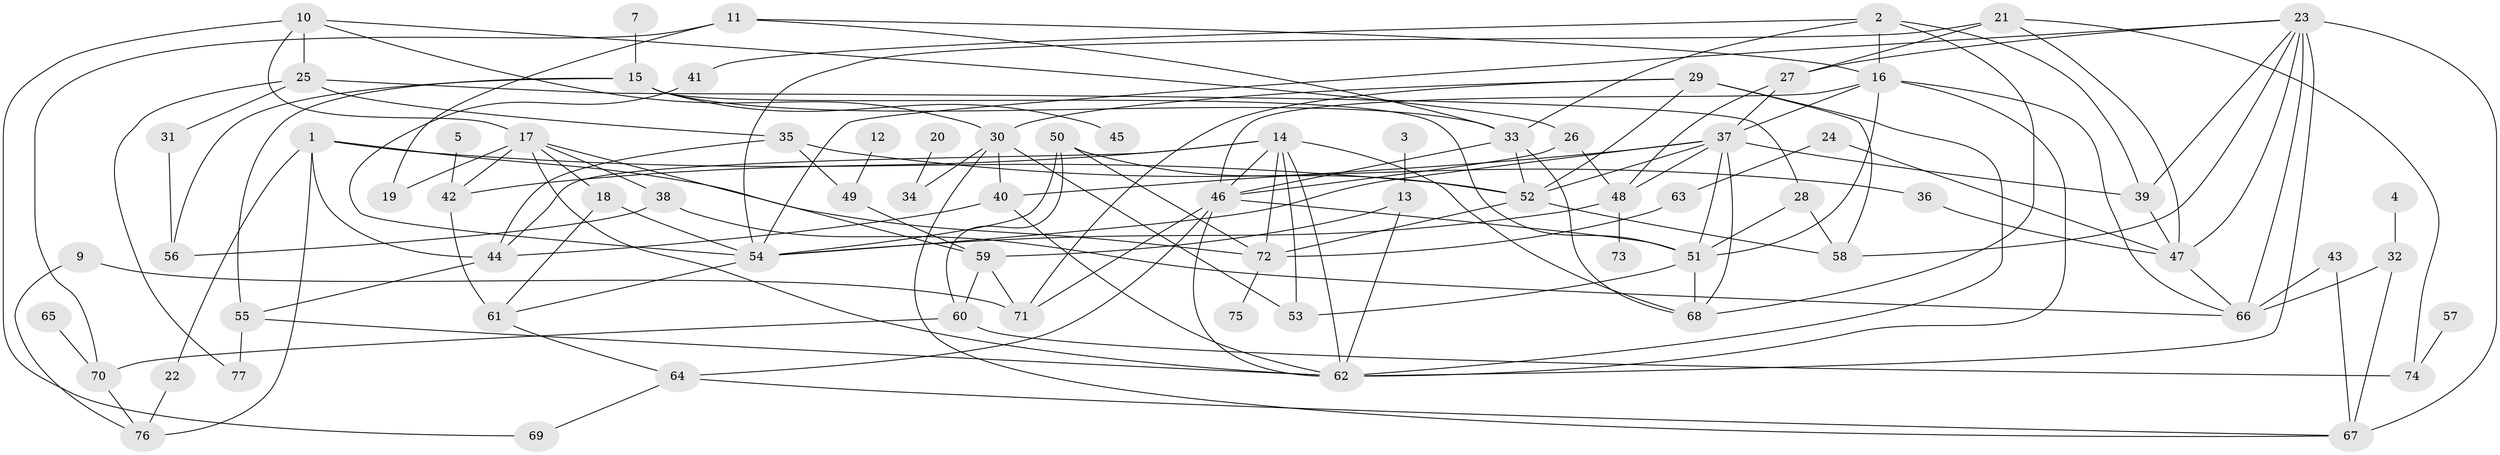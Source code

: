 // original degree distribution, {3: 0.25, 5: 0.125, 2: 0.21875, 4: 0.171875, 1: 0.1328125, 0: 0.015625, 8: 0.015625, 6: 0.0625, 7: 0.0078125}
// Generated by graph-tools (version 1.1) at 2025/35/03/04/25 23:35:55]
// undirected, 75 vertices, 146 edges
graph export_dot {
  node [color=gray90,style=filled];
  1;
  2;
  3;
  4;
  5;
  7;
  9;
  10;
  11;
  12;
  13;
  14;
  15;
  16;
  17;
  18;
  19;
  20;
  21;
  22;
  23;
  24;
  25;
  26;
  27;
  28;
  29;
  30;
  31;
  32;
  33;
  34;
  35;
  36;
  37;
  38;
  39;
  40;
  41;
  42;
  43;
  44;
  45;
  46;
  47;
  48;
  49;
  50;
  51;
  52;
  53;
  54;
  55;
  56;
  57;
  58;
  59;
  60;
  61;
  62;
  63;
  64;
  65;
  66;
  67;
  68;
  69;
  70;
  71;
  72;
  73;
  74;
  75;
  76;
  77;
  1 -- 22 [weight=1.0];
  1 -- 44 [weight=1.0];
  1 -- 52 [weight=1.0];
  1 -- 72 [weight=1.0];
  1 -- 76 [weight=1.0];
  2 -- 16 [weight=1.0];
  2 -- 33 [weight=1.0];
  2 -- 39 [weight=1.0];
  2 -- 41 [weight=1.0];
  2 -- 68 [weight=1.0];
  3 -- 13 [weight=1.0];
  4 -- 32 [weight=1.0];
  5 -- 42 [weight=1.0];
  7 -- 15 [weight=1.0];
  9 -- 71 [weight=1.0];
  9 -- 76 [weight=1.0];
  10 -- 17 [weight=1.0];
  10 -- 25 [weight=1.0];
  10 -- 26 [weight=1.0];
  10 -- 30 [weight=1.0];
  10 -- 69 [weight=1.0];
  11 -- 16 [weight=1.0];
  11 -- 19 [weight=1.0];
  11 -- 33 [weight=1.0];
  11 -- 70 [weight=1.0];
  12 -- 49 [weight=1.0];
  13 -- 59 [weight=1.0];
  13 -- 62 [weight=1.0];
  14 -- 42 [weight=1.0];
  14 -- 44 [weight=1.0];
  14 -- 46 [weight=1.0];
  14 -- 53 [weight=1.0];
  14 -- 62 [weight=2.0];
  14 -- 68 [weight=1.0];
  14 -- 72 [weight=1.0];
  15 -- 33 [weight=1.0];
  15 -- 45 [weight=1.0];
  15 -- 51 [weight=1.0];
  15 -- 55 [weight=1.0];
  15 -- 56 [weight=1.0];
  16 -- 37 [weight=1.0];
  16 -- 46 [weight=1.0];
  16 -- 51 [weight=1.0];
  16 -- 62 [weight=1.0];
  16 -- 66 [weight=1.0];
  17 -- 18 [weight=1.0];
  17 -- 19 [weight=1.0];
  17 -- 38 [weight=1.0];
  17 -- 42 [weight=1.0];
  17 -- 59 [weight=1.0];
  17 -- 62 [weight=1.0];
  18 -- 54 [weight=1.0];
  18 -- 61 [weight=1.0];
  20 -- 34 [weight=1.0];
  21 -- 27 [weight=1.0];
  21 -- 47 [weight=1.0];
  21 -- 54 [weight=1.0];
  21 -- 74 [weight=1.0];
  22 -- 76 [weight=1.0];
  23 -- 27 [weight=1.0];
  23 -- 39 [weight=1.0];
  23 -- 47 [weight=1.0];
  23 -- 54 [weight=1.0];
  23 -- 58 [weight=1.0];
  23 -- 62 [weight=1.0];
  23 -- 66 [weight=2.0];
  23 -- 67 [weight=2.0];
  24 -- 47 [weight=1.0];
  24 -- 63 [weight=1.0];
  25 -- 28 [weight=1.0];
  25 -- 31 [weight=1.0];
  25 -- 35 [weight=1.0];
  25 -- 77 [weight=1.0];
  26 -- 46 [weight=1.0];
  26 -- 48 [weight=1.0];
  27 -- 37 [weight=1.0];
  27 -- 48 [weight=1.0];
  28 -- 51 [weight=1.0];
  28 -- 58 [weight=1.0];
  29 -- 30 [weight=1.0];
  29 -- 52 [weight=1.0];
  29 -- 58 [weight=2.0];
  29 -- 62 [weight=1.0];
  29 -- 71 [weight=1.0];
  30 -- 34 [weight=1.0];
  30 -- 40 [weight=1.0];
  30 -- 53 [weight=1.0];
  30 -- 67 [weight=1.0];
  31 -- 56 [weight=1.0];
  32 -- 66 [weight=1.0];
  32 -- 67 [weight=1.0];
  33 -- 46 [weight=1.0];
  33 -- 52 [weight=1.0];
  33 -- 68 [weight=1.0];
  35 -- 36 [weight=1.0];
  35 -- 44 [weight=1.0];
  35 -- 49 [weight=1.0];
  36 -- 47 [weight=1.0];
  37 -- 39 [weight=1.0];
  37 -- 40 [weight=1.0];
  37 -- 48 [weight=1.0];
  37 -- 51 [weight=1.0];
  37 -- 52 [weight=1.0];
  37 -- 54 [weight=1.0];
  37 -- 68 [weight=1.0];
  38 -- 56 [weight=1.0];
  38 -- 66 [weight=1.0];
  39 -- 47 [weight=1.0];
  40 -- 44 [weight=1.0];
  40 -- 62 [weight=1.0];
  41 -- 54 [weight=1.0];
  42 -- 61 [weight=1.0];
  43 -- 66 [weight=2.0];
  43 -- 67 [weight=1.0];
  44 -- 55 [weight=1.0];
  46 -- 51 [weight=1.0];
  46 -- 62 [weight=1.0];
  46 -- 64 [weight=1.0];
  46 -- 71 [weight=1.0];
  47 -- 66 [weight=1.0];
  48 -- 54 [weight=1.0];
  48 -- 73 [weight=1.0];
  49 -- 59 [weight=1.0];
  50 -- 52 [weight=1.0];
  50 -- 54 [weight=1.0];
  50 -- 60 [weight=1.0];
  50 -- 72 [weight=1.0];
  51 -- 53 [weight=1.0];
  51 -- 68 [weight=1.0];
  52 -- 58 [weight=2.0];
  52 -- 72 [weight=1.0];
  54 -- 61 [weight=1.0];
  55 -- 62 [weight=1.0];
  55 -- 77 [weight=1.0];
  57 -- 74 [weight=1.0];
  59 -- 60 [weight=1.0];
  59 -- 71 [weight=1.0];
  60 -- 70 [weight=1.0];
  60 -- 74 [weight=1.0];
  61 -- 64 [weight=1.0];
  63 -- 72 [weight=2.0];
  64 -- 67 [weight=1.0];
  64 -- 69 [weight=1.0];
  65 -- 70 [weight=1.0];
  70 -- 76 [weight=1.0];
  72 -- 75 [weight=1.0];
}
